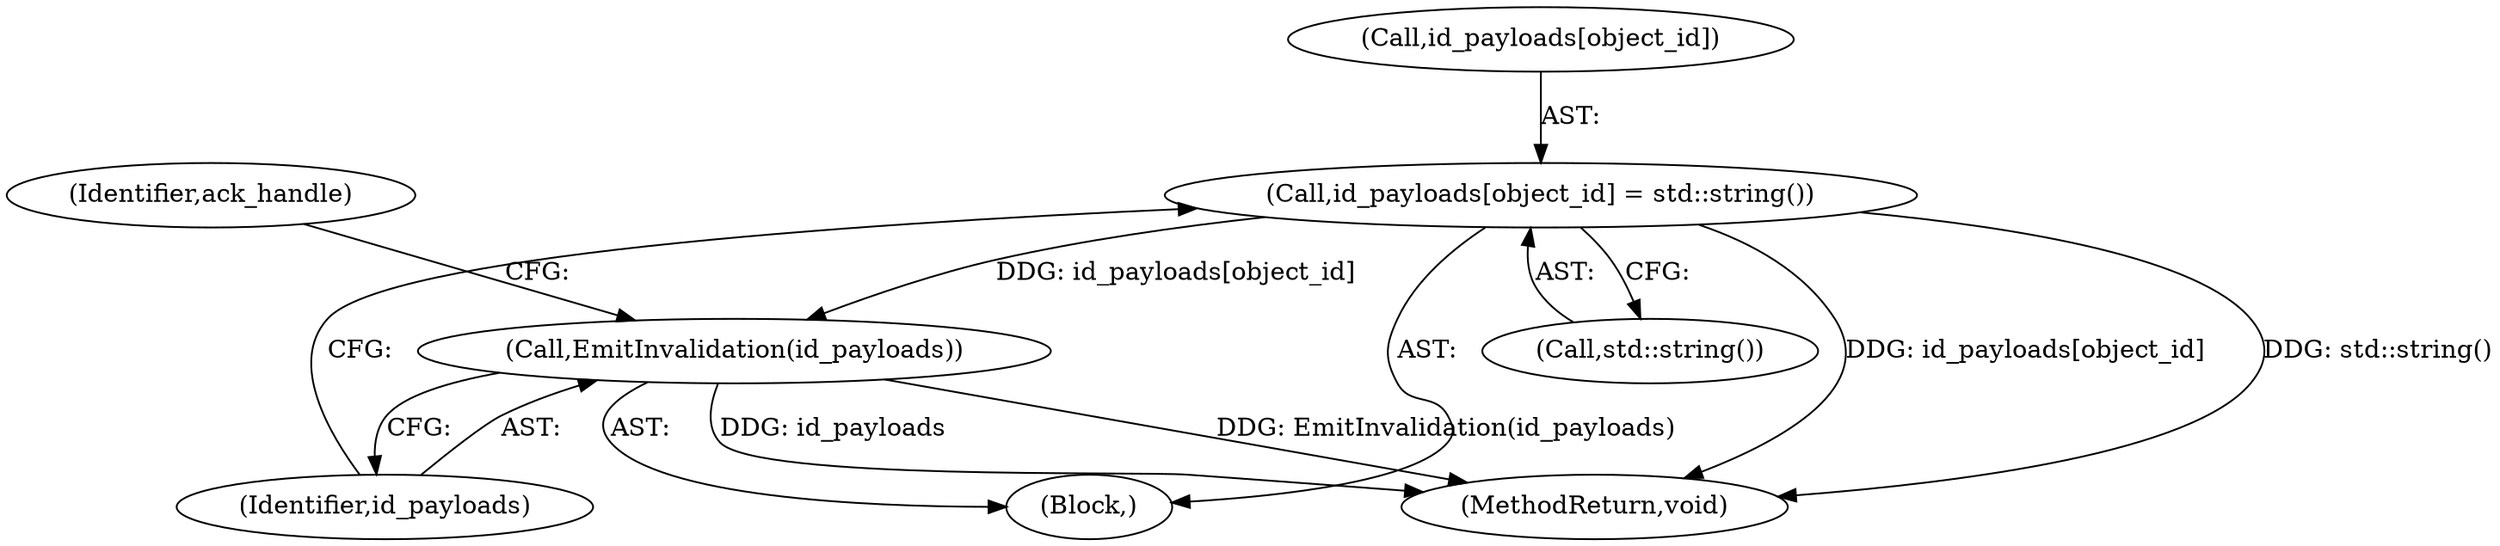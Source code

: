 digraph "0_Chrome_8a50f99c25fb70ff43aaa82b6f9569db383f0ca8_4@array" {
"1000115" [label="(Call,id_payloads[object_id] = std::string())"];
"1000120" [label="(Call,EmitInvalidation(id_payloads))"];
"1000116" [label="(Call,id_payloads[object_id])"];
"1000121" [label="(Identifier,id_payloads)"];
"1000119" [label="(Call,std::string())"];
"1000104" [label="(Block,)"];
"1000123" [label="(Identifier,ack_handle)"];
"1000115" [label="(Call,id_payloads[object_id] = std::string())"];
"1000120" [label="(Call,EmitInvalidation(id_payloads))"];
"1000124" [label="(MethodReturn,void)"];
"1000115" -> "1000104"  [label="AST: "];
"1000115" -> "1000119"  [label="CFG: "];
"1000116" -> "1000115"  [label="AST: "];
"1000119" -> "1000115"  [label="AST: "];
"1000121" -> "1000115"  [label="CFG: "];
"1000115" -> "1000124"  [label="DDG: std::string()"];
"1000115" -> "1000124"  [label="DDG: id_payloads[object_id]"];
"1000115" -> "1000120"  [label="DDG: id_payloads[object_id]"];
"1000120" -> "1000104"  [label="AST: "];
"1000120" -> "1000121"  [label="CFG: "];
"1000121" -> "1000120"  [label="AST: "];
"1000123" -> "1000120"  [label="CFG: "];
"1000120" -> "1000124"  [label="DDG: id_payloads"];
"1000120" -> "1000124"  [label="DDG: EmitInvalidation(id_payloads)"];
}

